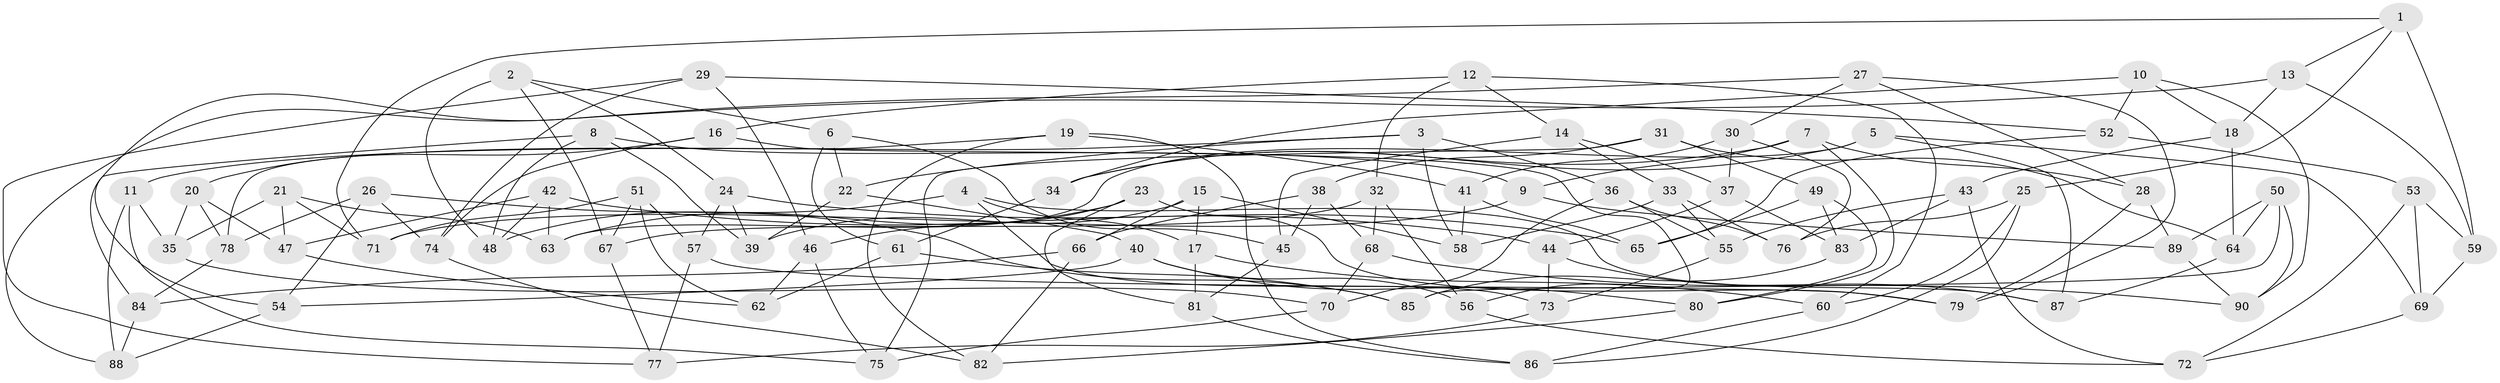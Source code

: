 // Generated by graph-tools (version 1.1) at 2025/50/03/09/25 03:50:52]
// undirected, 90 vertices, 180 edges
graph export_dot {
graph [start="1"]
  node [color=gray90,style=filled];
  1;
  2;
  3;
  4;
  5;
  6;
  7;
  8;
  9;
  10;
  11;
  12;
  13;
  14;
  15;
  16;
  17;
  18;
  19;
  20;
  21;
  22;
  23;
  24;
  25;
  26;
  27;
  28;
  29;
  30;
  31;
  32;
  33;
  34;
  35;
  36;
  37;
  38;
  39;
  40;
  41;
  42;
  43;
  44;
  45;
  46;
  47;
  48;
  49;
  50;
  51;
  52;
  53;
  54;
  55;
  56;
  57;
  58;
  59;
  60;
  61;
  62;
  63;
  64;
  65;
  66;
  67;
  68;
  69;
  70;
  71;
  72;
  73;
  74;
  75;
  76;
  77;
  78;
  79;
  80;
  81;
  82;
  83;
  84;
  85;
  86;
  87;
  88;
  89;
  90;
  1 -- 71;
  1 -- 59;
  1 -- 25;
  1 -- 13;
  2 -- 67;
  2 -- 24;
  2 -- 6;
  2 -- 48;
  3 -- 36;
  3 -- 11;
  3 -- 58;
  3 -- 22;
  4 -- 48;
  4 -- 87;
  4 -- 17;
  4 -- 73;
  5 -- 34;
  5 -- 63;
  5 -- 87;
  5 -- 69;
  6 -- 45;
  6 -- 22;
  6 -- 61;
  7 -- 9;
  7 -- 28;
  7 -- 34;
  7 -- 80;
  8 -- 9;
  8 -- 39;
  8 -- 84;
  8 -- 48;
  9 -- 89;
  9 -- 71;
  10 -- 18;
  10 -- 52;
  10 -- 90;
  10 -- 34;
  11 -- 35;
  11 -- 75;
  11 -- 88;
  12 -- 16;
  12 -- 60;
  12 -- 32;
  12 -- 14;
  13 -- 18;
  13 -- 59;
  13 -- 88;
  14 -- 37;
  14 -- 45;
  14 -- 33;
  15 -- 39;
  15 -- 17;
  15 -- 66;
  15 -- 58;
  16 -- 74;
  16 -- 56;
  16 -- 20;
  17 -- 60;
  17 -- 81;
  18 -- 43;
  18 -- 64;
  19 -- 78;
  19 -- 86;
  19 -- 41;
  19 -- 82;
  20 -- 35;
  20 -- 47;
  20 -- 78;
  21 -- 63;
  21 -- 71;
  21 -- 47;
  21 -- 35;
  22 -- 40;
  22 -- 39;
  23 -- 46;
  23 -- 63;
  23 -- 81;
  23 -- 79;
  24 -- 65;
  24 -- 39;
  24 -- 57;
  25 -- 76;
  25 -- 86;
  25 -- 60;
  26 -- 78;
  26 -- 85;
  26 -- 54;
  26 -- 74;
  27 -- 79;
  27 -- 54;
  27 -- 30;
  27 -- 28;
  28 -- 89;
  28 -- 79;
  29 -- 46;
  29 -- 74;
  29 -- 77;
  29 -- 52;
  30 -- 41;
  30 -- 37;
  30 -- 76;
  31 -- 38;
  31 -- 75;
  31 -- 49;
  31 -- 64;
  32 -- 56;
  32 -- 68;
  32 -- 67;
  33 -- 55;
  33 -- 58;
  33 -- 76;
  34 -- 61;
  35 -- 70;
  36 -- 76;
  36 -- 70;
  36 -- 55;
  37 -- 83;
  37 -- 44;
  38 -- 45;
  38 -- 66;
  38 -- 68;
  40 -- 80;
  40 -- 54;
  40 -- 56;
  41 -- 58;
  41 -- 65;
  42 -- 44;
  42 -- 63;
  42 -- 47;
  42 -- 48;
  43 -- 55;
  43 -- 83;
  43 -- 72;
  44 -- 73;
  44 -- 87;
  45 -- 81;
  46 -- 75;
  46 -- 62;
  47 -- 62;
  49 -- 65;
  49 -- 83;
  49 -- 80;
  50 -- 90;
  50 -- 85;
  50 -- 64;
  50 -- 89;
  51 -- 67;
  51 -- 71;
  51 -- 62;
  51 -- 57;
  52 -- 53;
  52 -- 65;
  53 -- 69;
  53 -- 72;
  53 -- 59;
  54 -- 88;
  55 -- 73;
  56 -- 72;
  57 -- 79;
  57 -- 77;
  59 -- 69;
  60 -- 86;
  61 -- 62;
  61 -- 85;
  64 -- 87;
  66 -- 82;
  66 -- 84;
  67 -- 77;
  68 -- 70;
  68 -- 90;
  69 -- 72;
  70 -- 75;
  73 -- 77;
  74 -- 82;
  78 -- 84;
  80 -- 82;
  81 -- 86;
  83 -- 85;
  84 -- 88;
  89 -- 90;
}
